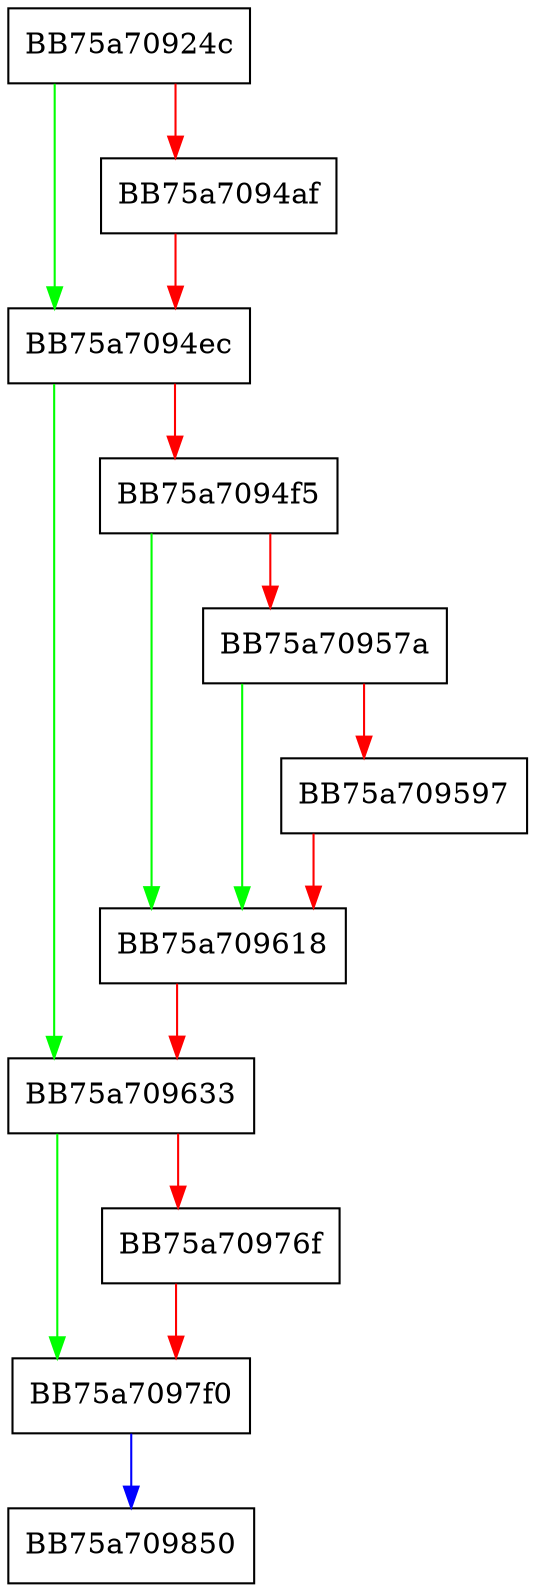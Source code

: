 digraph get_platform_information {
  node [shape="box"];
  graph [splines=ortho];
  BB75a70924c -> BB75a7094ec [color="green"];
  BB75a70924c -> BB75a7094af [color="red"];
  BB75a7094af -> BB75a7094ec [color="red"];
  BB75a7094ec -> BB75a709633 [color="green"];
  BB75a7094ec -> BB75a7094f5 [color="red"];
  BB75a7094f5 -> BB75a709618 [color="green"];
  BB75a7094f5 -> BB75a70957a [color="red"];
  BB75a70957a -> BB75a709618 [color="green"];
  BB75a70957a -> BB75a709597 [color="red"];
  BB75a709597 -> BB75a709618 [color="red"];
  BB75a709618 -> BB75a709633 [color="red"];
  BB75a709633 -> BB75a7097f0 [color="green"];
  BB75a709633 -> BB75a70976f [color="red"];
  BB75a70976f -> BB75a7097f0 [color="red"];
  BB75a7097f0 -> BB75a709850 [color="blue"];
}